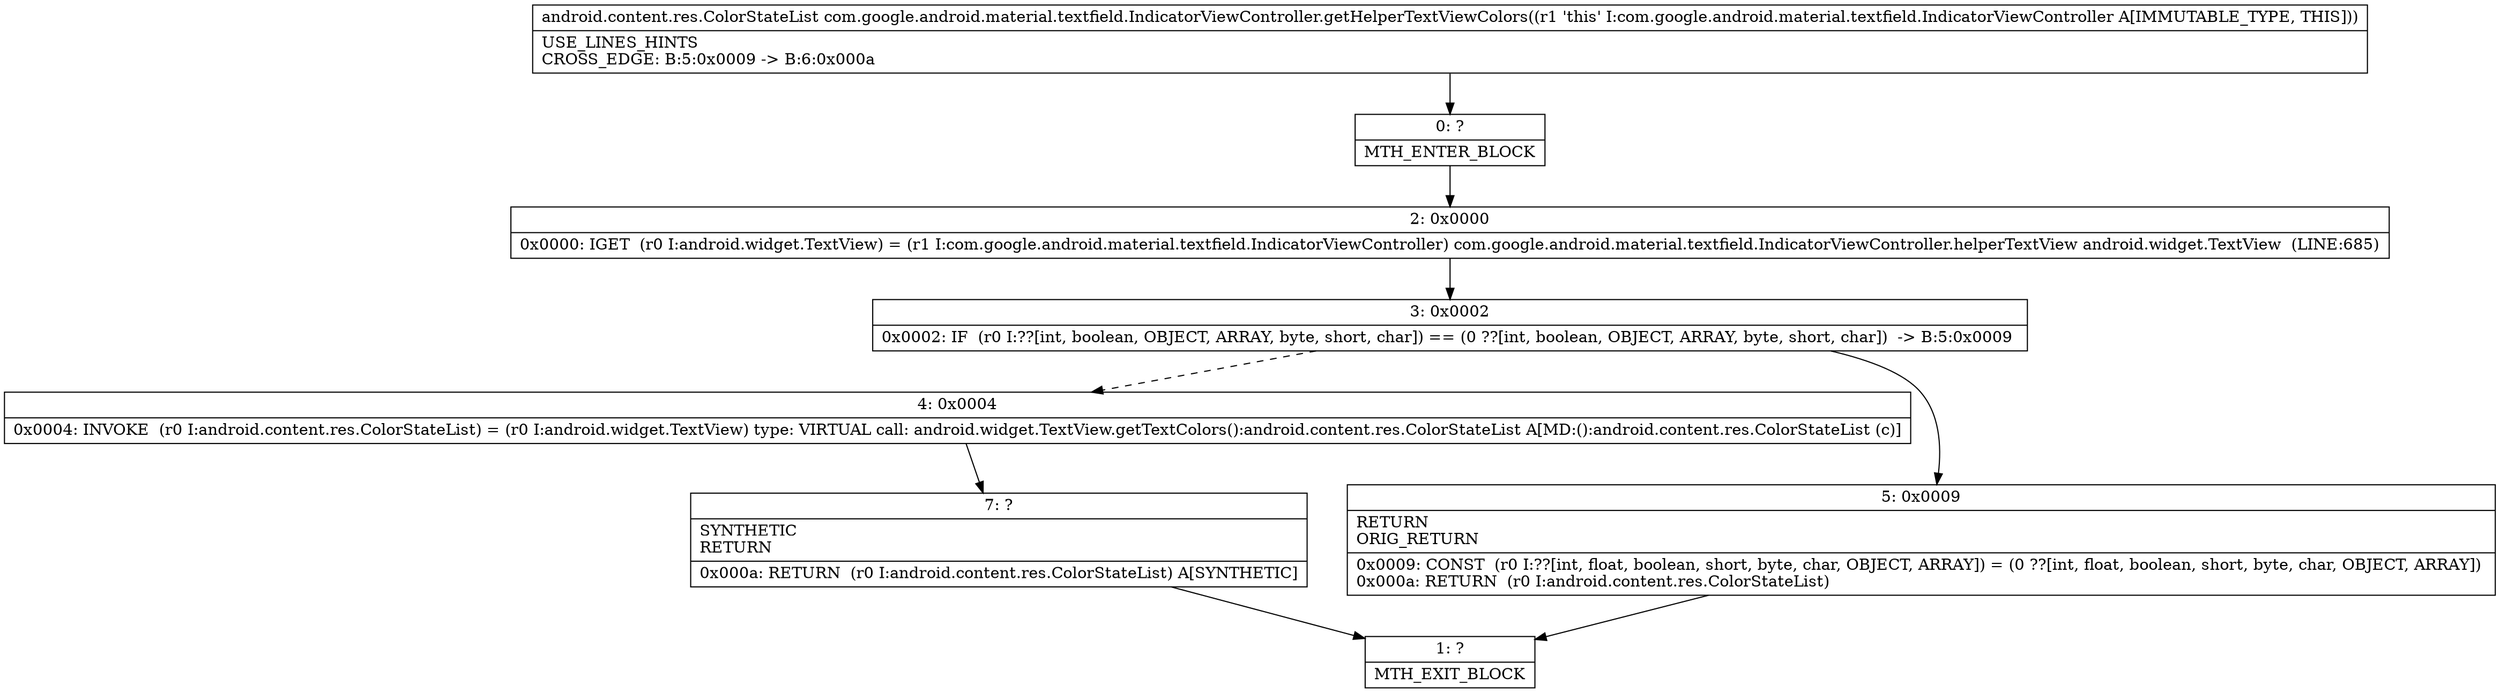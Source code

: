 digraph "CFG forcom.google.android.material.textfield.IndicatorViewController.getHelperTextViewColors()Landroid\/content\/res\/ColorStateList;" {
Node_0 [shape=record,label="{0\:\ ?|MTH_ENTER_BLOCK\l}"];
Node_2 [shape=record,label="{2\:\ 0x0000|0x0000: IGET  (r0 I:android.widget.TextView) = (r1 I:com.google.android.material.textfield.IndicatorViewController) com.google.android.material.textfield.IndicatorViewController.helperTextView android.widget.TextView  (LINE:685)\l}"];
Node_3 [shape=record,label="{3\:\ 0x0002|0x0002: IF  (r0 I:??[int, boolean, OBJECT, ARRAY, byte, short, char]) == (0 ??[int, boolean, OBJECT, ARRAY, byte, short, char])  \-\> B:5:0x0009 \l}"];
Node_4 [shape=record,label="{4\:\ 0x0004|0x0004: INVOKE  (r0 I:android.content.res.ColorStateList) = (r0 I:android.widget.TextView) type: VIRTUAL call: android.widget.TextView.getTextColors():android.content.res.ColorStateList A[MD:():android.content.res.ColorStateList (c)]\l}"];
Node_7 [shape=record,label="{7\:\ ?|SYNTHETIC\lRETURN\l|0x000a: RETURN  (r0 I:android.content.res.ColorStateList) A[SYNTHETIC]\l}"];
Node_1 [shape=record,label="{1\:\ ?|MTH_EXIT_BLOCK\l}"];
Node_5 [shape=record,label="{5\:\ 0x0009|RETURN\lORIG_RETURN\l|0x0009: CONST  (r0 I:??[int, float, boolean, short, byte, char, OBJECT, ARRAY]) = (0 ??[int, float, boolean, short, byte, char, OBJECT, ARRAY]) \l0x000a: RETURN  (r0 I:android.content.res.ColorStateList) \l}"];
MethodNode[shape=record,label="{android.content.res.ColorStateList com.google.android.material.textfield.IndicatorViewController.getHelperTextViewColors((r1 'this' I:com.google.android.material.textfield.IndicatorViewController A[IMMUTABLE_TYPE, THIS]))  | USE_LINES_HINTS\lCROSS_EDGE: B:5:0x0009 \-\> B:6:0x000a\l}"];
MethodNode -> Node_0;Node_0 -> Node_2;
Node_2 -> Node_3;
Node_3 -> Node_4[style=dashed];
Node_3 -> Node_5;
Node_4 -> Node_7;
Node_7 -> Node_1;
Node_5 -> Node_1;
}

